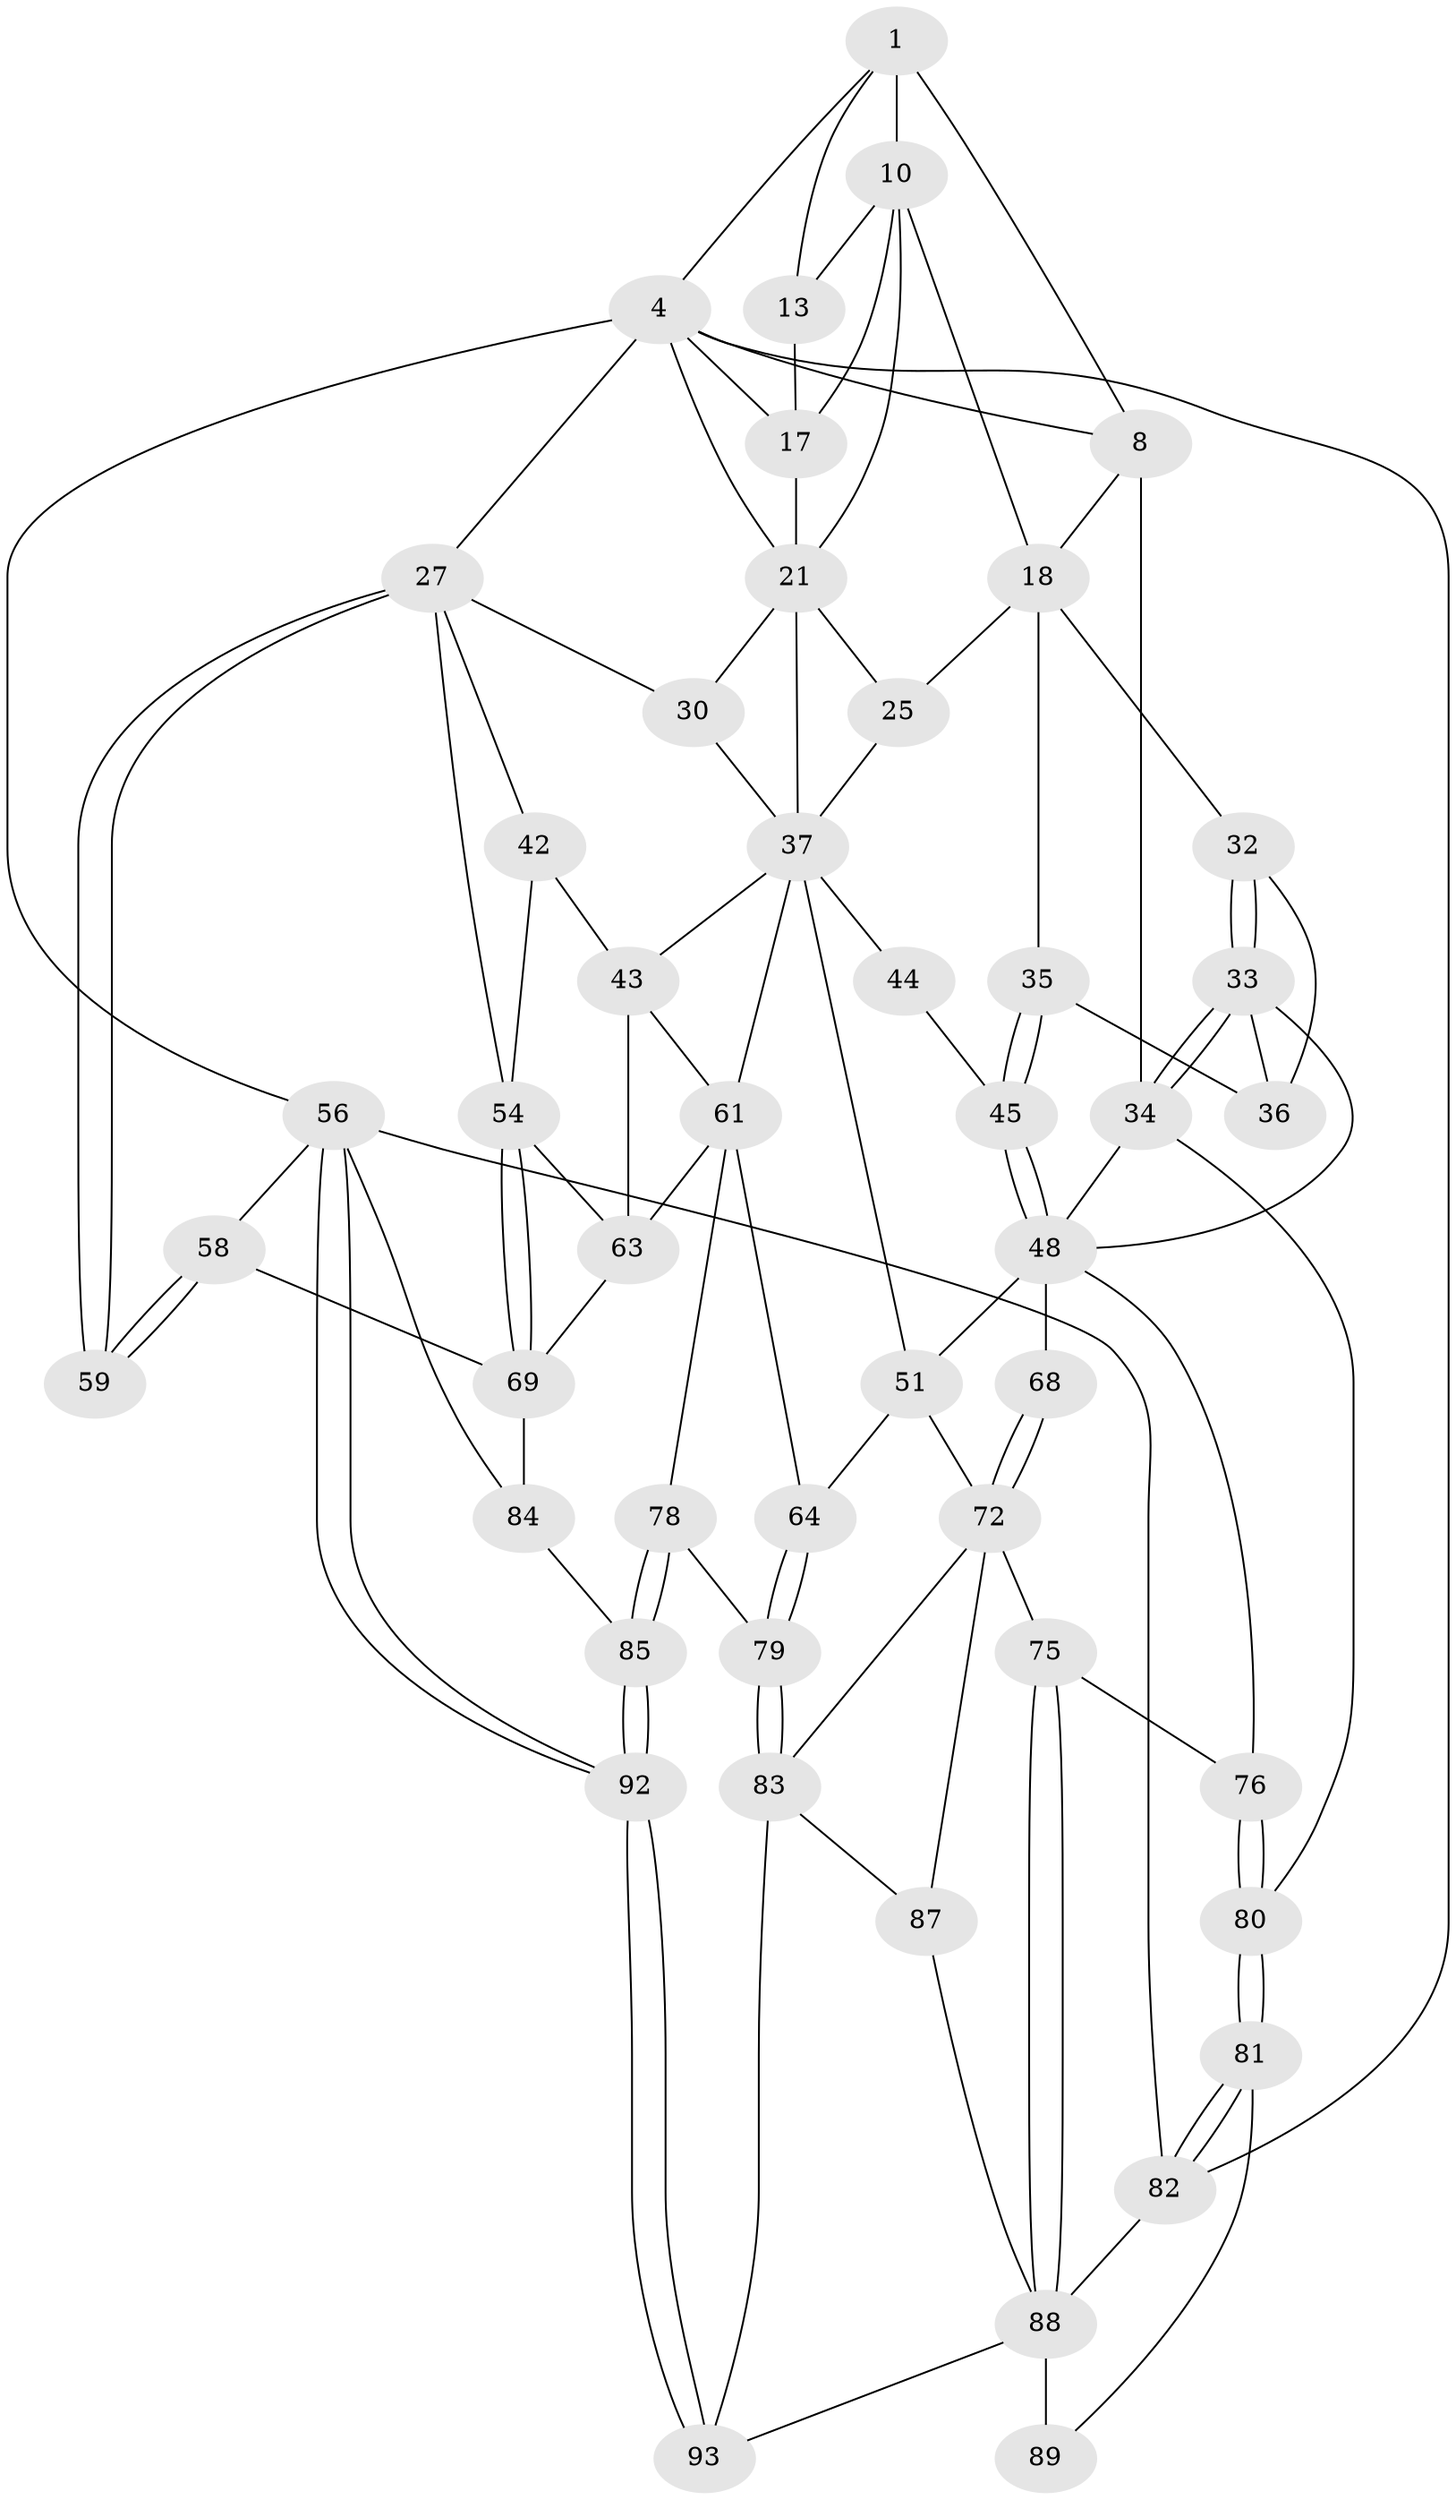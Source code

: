 // original degree distribution, {3: 0.020833333333333332, 4: 0.19791666666666666, 5: 0.6041666666666666, 6: 0.17708333333333334}
// Generated by graph-tools (version 1.1) at 2025/21/03/04/25 18:21:03]
// undirected, 48 vertices, 108 edges
graph export_dot {
graph [start="1"]
  node [color=gray90,style=filled];
  1 [pos="+0.3465559785513301+0",super="+7+2"];
  4 [pos="+1+0",super="+5+15"];
  8 [pos="+0.1489466232861953+0.14552347989318512",super="+9"];
  10 [pos="+0.6031134924085791+0.04056478875087123",super="+14+11"];
  13 [pos="+0.7221180102253931+0.04518243144218463"];
  17 [pos="+0.7385102377148778+0.10728983617388582",super="+20"];
  18 [pos="+0.2673871608300008+0.1312957680979438",super="+26+19"];
  21 [pos="+0.6501227005864486+0.2210022383917316",super="+24+22"];
  25 [pos="+0.44138618521523726+0.228535856309777"];
  27 [pos="+1+0.20997118656820704",super="+28"];
  30 [pos="+0.8266603966880304+0.26566971347309065"];
  32 [pos="+0.19763819362557183+0.28814143820077653"];
  33 [pos="+0.07338342561738119+0.3631820919271953",super="+47"];
  34 [pos="+0+0.2985101948355882",super="+67"];
  35 [pos="+0.23247370810724516+0.3068707528689598"];
  36 [pos="+0.23148975510157824+0.3064526624030018"];
  37 [pos="+0.6459041858081996+0.23562186231637106",super="+38"];
  42 [pos="+0.7312401861741438+0.3737734595043852"];
  43 [pos="+0.7033558139296395+0.3700693115219183",super="+60"];
  44 [pos="+0.31495782344163337+0.34942915531566193"];
  45 [pos="+0.259614185415138+0.3533273626258418"];
  48 [pos="+0.26689426049850556+0.43420635638375604",super="+52+49"];
  51 [pos="+0.3711530348154507+0.48071586674796907",super="+65"];
  54 [pos="+0.8698784611808753+0.4819654006135631",super="+55"];
  56 [pos="+1+1",super="+57"];
  58 [pos="+1+0.7502737087938859"];
  59 [pos="+1+0.6607268754642432"];
  61 [pos="+0.6659248220599054+0.5379709842898635",super="+71+62"];
  63 [pos="+0.7292018606042346+0.5227386833697474",super="+70"];
  64 [pos="+0.5075446968946572+0.6122322723681166"];
  68 [pos="+0.2530359298481667+0.5704418242396566"];
  69 [pos="+0.8305296590637793+0.6681979401600199",super="+77"];
  72 [pos="+0.28818496995704523+0.6638117937576463",super="+73"];
  75 [pos="+0.17298237154601764+0.7383048970381227"];
  76 [pos="+0.12091850395817319+0.7113857301348053"];
  78 [pos="+0.6666267434419789+0.7674686156219268"];
  79 [pos="+0.5714844943755433+0.7699555267031329"];
  80 [pos="+0+0.7053020940049136"];
  81 [pos="+0+0.9074503474718452"];
  82 [pos="+0+1"];
  83 [pos="+0.5237191891123737+0.8113293315350164",super="+86"];
  84 [pos="+0.8530640452128893+0.866818562153394"];
  85 [pos="+0.78060853536175+0.9353621099154223"];
  87 [pos="+0.37252355468609116+0.8761154780913484"];
  88 [pos="+0.16598347295312624+0.8653004092538016",super="+91"];
  89 [pos="+0.1597311531468122+0.882979256730723",super="+90"];
  92 [pos="+0.8767094128999304+1"];
  93 [pos="+0.5479866683620505+1"];
  1 -- 8;
  1 -- 10 [weight=2];
  1 -- 4;
  1 -- 13;
  4 -- 56;
  4 -- 8 [weight=2];
  4 -- 82;
  4 -- 17;
  4 -- 27;
  4 -- 21;
  8 -- 34;
  8 -- 18;
  10 -- 13;
  10 -- 17;
  10 -- 18;
  10 -- 21;
  13 -- 17;
  17 -- 21;
  18 -- 25;
  18 -- 35;
  18 -- 32;
  21 -- 30;
  21 -- 37;
  21 -- 25;
  25 -- 37;
  27 -- 59 [weight=2];
  27 -- 59;
  27 -- 54;
  27 -- 42;
  27 -- 30;
  30 -- 37;
  32 -- 33;
  32 -- 33;
  32 -- 36;
  33 -- 34;
  33 -- 34;
  33 -- 36;
  33 -- 48;
  34 -- 80;
  34 -- 48;
  35 -- 36;
  35 -- 45;
  35 -- 45;
  37 -- 51;
  37 -- 43;
  37 -- 44 [weight=2];
  37 -- 61;
  42 -- 43;
  42 -- 54;
  43 -- 61;
  43 -- 63;
  44 -- 45;
  45 -- 48;
  45 -- 48;
  48 -- 51;
  48 -- 68 [weight=2];
  48 -- 76;
  51 -- 64;
  51 -- 72;
  54 -- 69;
  54 -- 69;
  54 -- 63;
  56 -- 92;
  56 -- 92;
  56 -- 82;
  56 -- 58;
  56 -- 84;
  58 -- 59;
  58 -- 59;
  58 -- 69;
  61 -- 78;
  61 -- 63;
  61 -- 64;
  63 -- 69;
  64 -- 79;
  64 -- 79;
  68 -- 72;
  68 -- 72;
  69 -- 84;
  72 -- 83;
  72 -- 75;
  72 -- 87;
  75 -- 76;
  75 -- 88;
  75 -- 88;
  76 -- 80;
  76 -- 80;
  78 -- 79;
  78 -- 85;
  78 -- 85;
  79 -- 83;
  79 -- 83;
  80 -- 81;
  80 -- 81;
  81 -- 82;
  81 -- 82;
  81 -- 89;
  82 -- 88;
  83 -- 93;
  83 -- 87;
  84 -- 85;
  85 -- 92;
  85 -- 92;
  87 -- 88;
  88 -- 89 [weight=3];
  88 -- 93;
  92 -- 93;
  92 -- 93;
}
